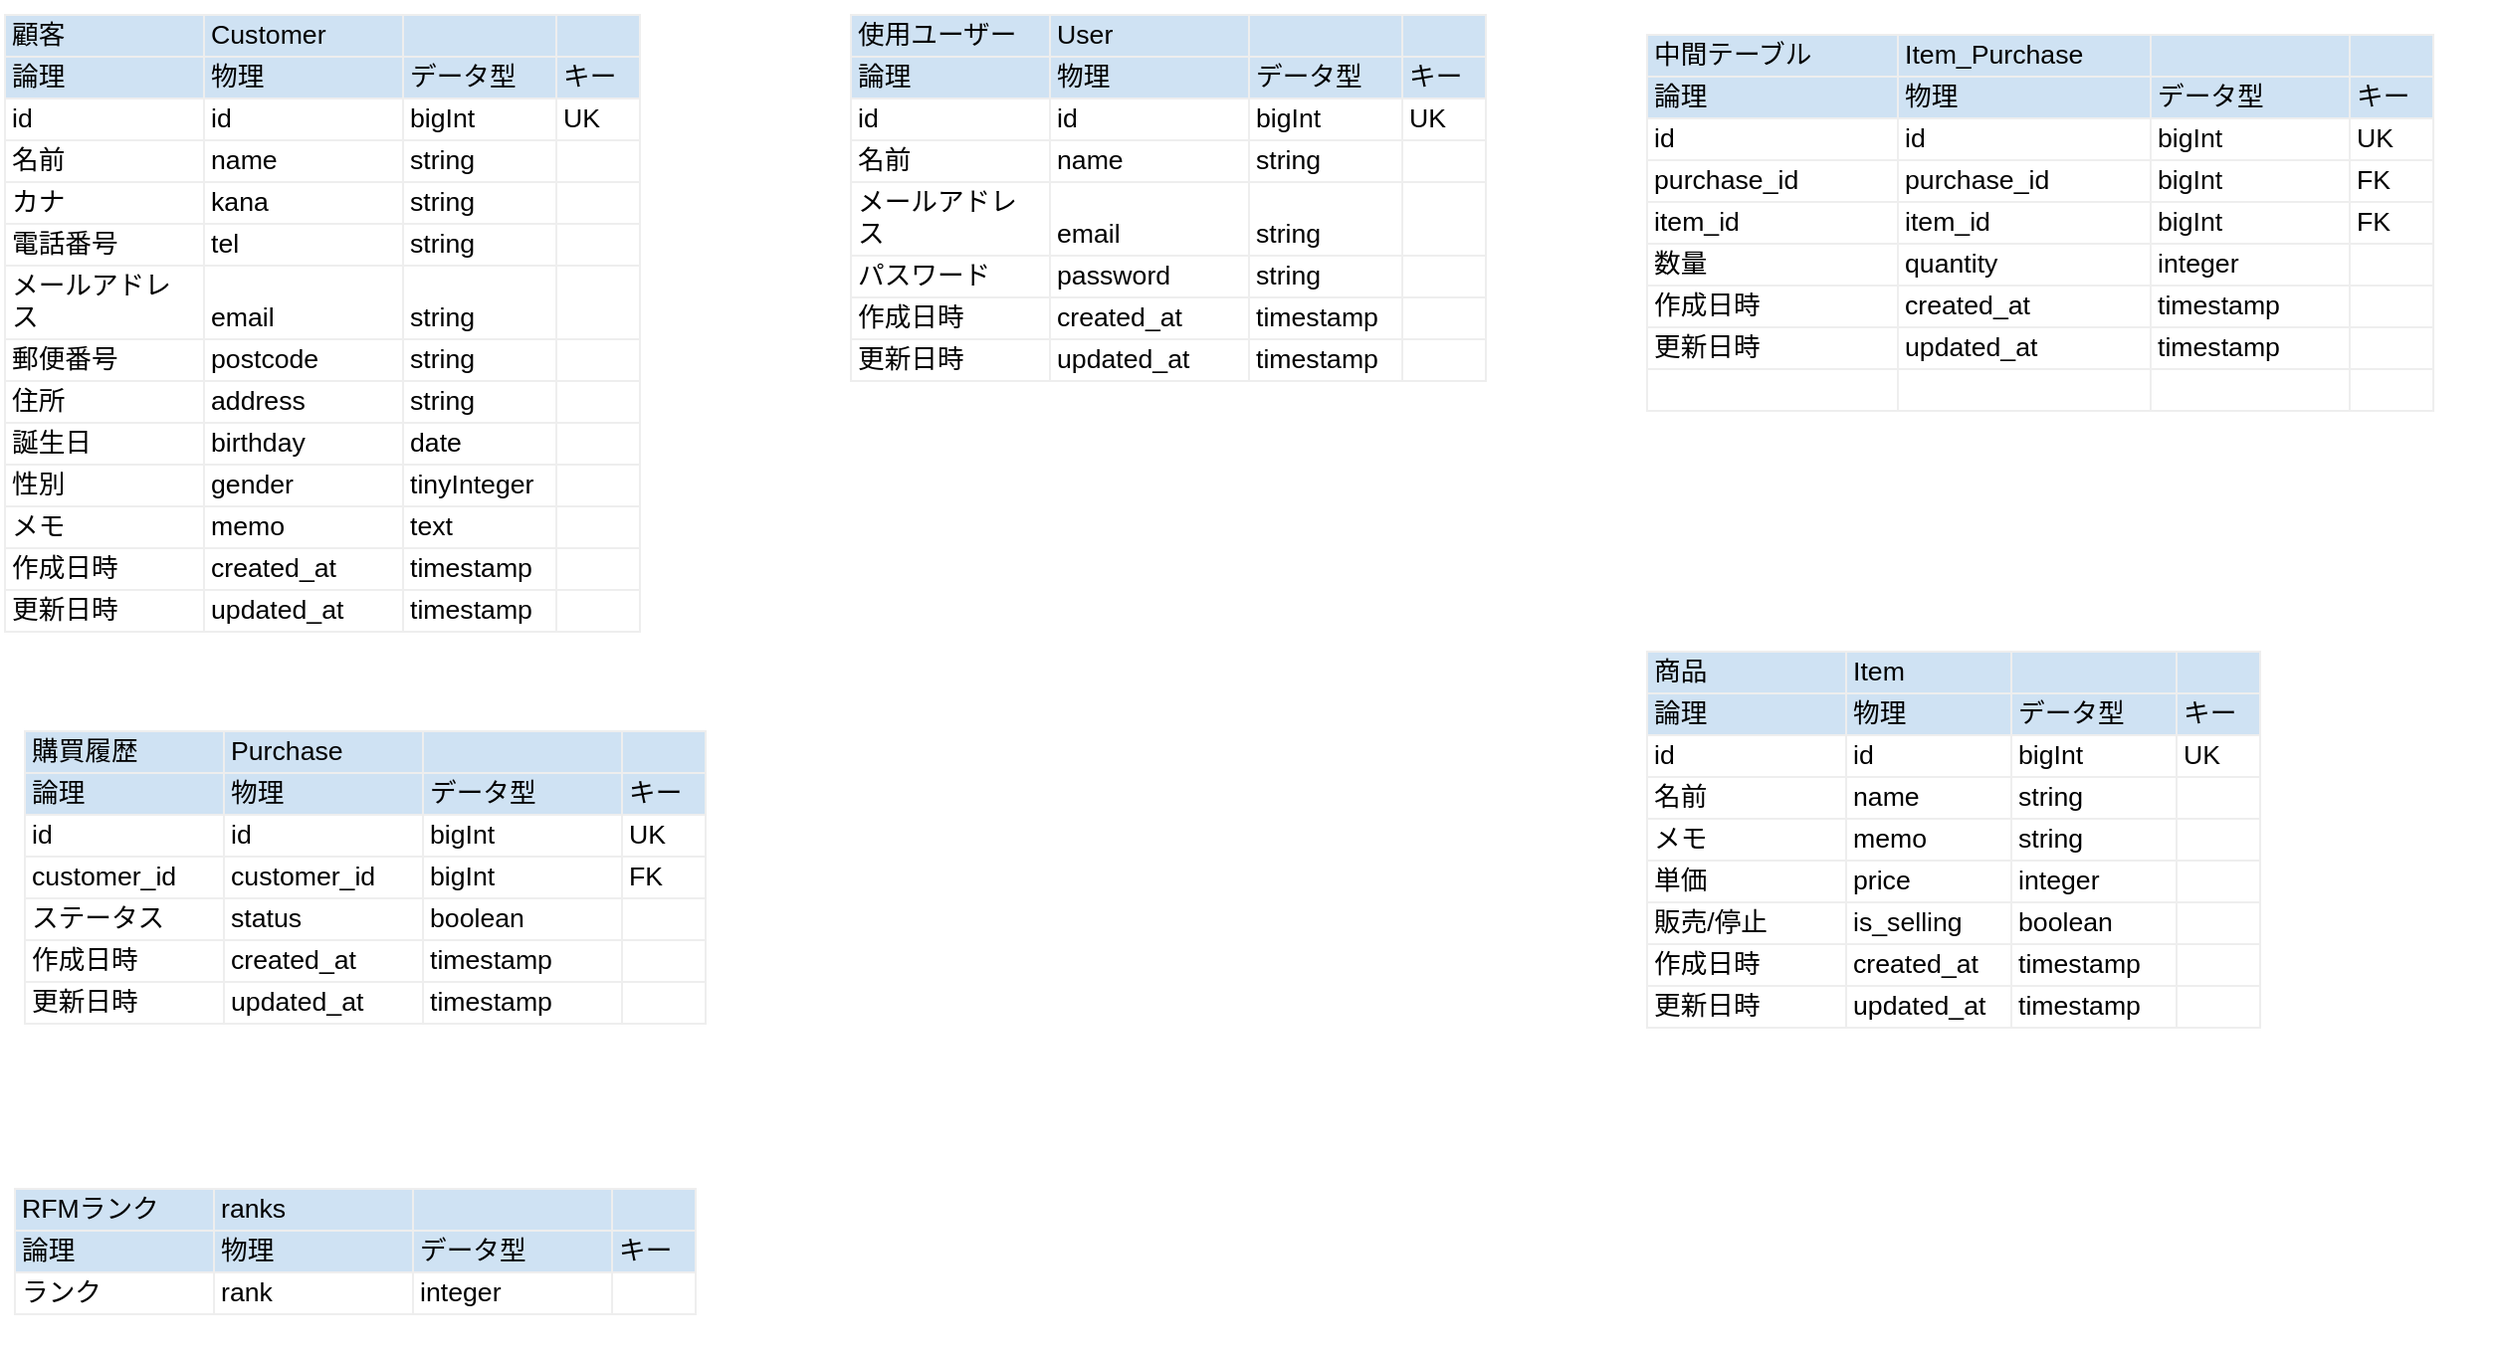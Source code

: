 <mxfile>
    <diagram id="egWYQOJGLtSP5hndYrwH" name="ページ1">
        <mxGraphModel dx="2070" dy="587" grid="1" gridSize="10" guides="1" tooltips="1" connect="1" arrows="1" fold="1" page="1" pageScale="1" pageWidth="827" pageHeight="1169" math="0" shadow="0">
            <root>
                <mxCell id="0"/>
                <mxCell id="1" parent="0"/>
                <mxCell id="2" value="&lt;table style=&quot;table-layout:fixed;font-size:10pt;font-family:Arial;width:0px;border-collapse:collapse;border:none&quot; border=&quot;1&quot; dir=&quot;ltr&quot; cellpadding=&quot;0&quot; cellspacing=&quot;0&quot; xmlns=&quot;http://www.w3.org/1999/xhtml&quot;&gt;&lt;colgroup&gt;&lt;col width=&quot;100&quot;&gt;&lt;col width=&quot;100&quot;&gt;&lt;col width=&quot;77&quot;&gt;&lt;col width=&quot;42&quot;&gt;&lt;/colgroup&gt;&lt;tbody&gt;&lt;tr style=&quot;height:21px;&quot;&gt;&lt;td data-sheets-value=&quot;{&amp;quot;1&amp;quot;:2,&amp;quot;2&amp;quot;:&amp;quot;顧客&amp;quot;}&quot; style=&quot;overflow:hidden;padding:2px 3px 2px 3px;vertical-align:bottom;background-color:#cfe2f3;&quot;&gt;顧客&lt;/td&gt;&lt;td data-sheets-value=&quot;{&amp;quot;1&amp;quot;:2,&amp;quot;2&amp;quot;:&amp;quot;Customer&amp;quot;}&quot; style=&quot;overflow:hidden;padding:2px 3px 2px 3px;vertical-align:bottom;background-color:#cfe2f3;&quot;&gt;Customer&lt;/td&gt;&lt;td style=&quot;overflow:hidden;padding:2px 3px 2px 3px;vertical-align:bottom;background-color:#cfe2f3;&quot;&gt;&lt;/td&gt;&lt;td style=&quot;overflow:hidden;padding:2px 3px 2px 3px;vertical-align:bottom;background-color:#cfe2f3;&quot;&gt;&lt;/td&gt;&lt;/tr&gt;&lt;tr style=&quot;height:21px;&quot;&gt;&lt;td data-sheets-value=&quot;{&amp;quot;1&amp;quot;:2,&amp;quot;2&amp;quot;:&amp;quot;論理&amp;quot;}&quot; style=&quot;overflow:hidden;padding:2px 3px 2px 3px;vertical-align:bottom;background-color:#cfe2f3;&quot;&gt;論理&lt;/td&gt;&lt;td data-sheets-value=&quot;{&amp;quot;1&amp;quot;:2,&amp;quot;2&amp;quot;:&amp;quot;物理&amp;quot;}&quot; style=&quot;overflow:hidden;padding:2px 3px 2px 3px;vertical-align:bottom;background-color:#cfe2f3;&quot;&gt;物理&lt;/td&gt;&lt;td data-sheets-value=&quot;{&amp;quot;1&amp;quot;:2,&amp;quot;2&amp;quot;:&amp;quot;データ型&amp;quot;}&quot; style=&quot;overflow:hidden;padding:2px 3px 2px 3px;vertical-align:bottom;background-color:#cfe2f3;&quot;&gt;データ型&lt;/td&gt;&lt;td data-sheets-value=&quot;{&amp;quot;1&amp;quot;:2,&amp;quot;2&amp;quot;:&amp;quot;キー&amp;quot;}&quot; style=&quot;overflow:hidden;padding:2px 3px 2px 3px;vertical-align:bottom;background-color:#cfe2f3;&quot;&gt;キー&lt;/td&gt;&lt;/tr&gt;&lt;tr style=&quot;height:21px;&quot;&gt;&lt;td data-sheets-value=&quot;{&amp;quot;1&amp;quot;:2,&amp;quot;2&amp;quot;:&amp;quot;id&amp;quot;}&quot; style=&quot;overflow:hidden;padding:2px 3px 2px 3px;vertical-align:bottom;&quot;&gt;id&lt;/td&gt;&lt;td data-sheets-value=&quot;{&amp;quot;1&amp;quot;:2,&amp;quot;2&amp;quot;:&amp;quot;id&amp;quot;}&quot; style=&quot;overflow:hidden;padding:2px 3px 2px 3px;vertical-align:bottom;&quot;&gt;id&lt;/td&gt;&lt;td data-sheets-value=&quot;{&amp;quot;1&amp;quot;:2,&amp;quot;2&amp;quot;:&amp;quot;bigInt&amp;quot;}&quot; style=&quot;overflow:hidden;padding:2px 3px 2px 3px;vertical-align:bottom;&quot;&gt;bigInt&lt;/td&gt;&lt;td data-sheets-value=&quot;{&amp;quot;1&amp;quot;:2,&amp;quot;2&amp;quot;:&amp;quot;UK&amp;quot;}&quot; style=&quot;overflow:hidden;padding:2px 3px 2px 3px;vertical-align:bottom;&quot;&gt;UK&lt;/td&gt;&lt;/tr&gt;&lt;tr style=&quot;height:21px;&quot;&gt;&lt;td data-sheets-value=&quot;{&amp;quot;1&amp;quot;:2,&amp;quot;2&amp;quot;:&amp;quot;名前&amp;quot;}&quot; style=&quot;overflow:hidden;padding:2px 3px 2px 3px;vertical-align:bottom;&quot;&gt;名前&lt;/td&gt;&lt;td data-sheets-value=&quot;{&amp;quot;1&amp;quot;:2,&amp;quot;2&amp;quot;:&amp;quot;name&amp;quot;}&quot; style=&quot;overflow:hidden;padding:2px 3px 2px 3px;vertical-align:bottom;&quot;&gt;name&lt;/td&gt;&lt;td data-sheets-value=&quot;{&amp;quot;1&amp;quot;:2,&amp;quot;2&amp;quot;:&amp;quot;string&amp;quot;}&quot; style=&quot;overflow:hidden;padding:2px 3px 2px 3px;vertical-align:bottom;&quot;&gt;string&lt;/td&gt;&lt;td style=&quot;overflow:hidden;padding:2px 3px 2px 3px;vertical-align:bottom;&quot;&gt;&lt;/td&gt;&lt;/tr&gt;&lt;tr style=&quot;height:21px;&quot;&gt;&lt;td data-sheets-value=&quot;{&amp;quot;1&amp;quot;:2,&amp;quot;2&amp;quot;:&amp;quot;カナ&amp;quot;}&quot; style=&quot;overflow:hidden;padding:2px 3px 2px 3px;vertical-align:bottom;&quot;&gt;カナ&lt;/td&gt;&lt;td data-sheets-value=&quot;{&amp;quot;1&amp;quot;:2,&amp;quot;2&amp;quot;:&amp;quot;kana&amp;quot;}&quot; style=&quot;overflow:hidden;padding:2px 3px 2px 3px;vertical-align:bottom;&quot;&gt;kana&lt;/td&gt;&lt;td data-sheets-value=&quot;{&amp;quot;1&amp;quot;:2,&amp;quot;2&amp;quot;:&amp;quot;string&amp;quot;}&quot; style=&quot;overflow:hidden;padding:2px 3px 2px 3px;vertical-align:bottom;&quot;&gt;string&lt;/td&gt;&lt;td style=&quot;overflow:hidden;padding:2px 3px 2px 3px;vertical-align:bottom;&quot;&gt;&lt;/td&gt;&lt;/tr&gt;&lt;tr style=&quot;height:21px;&quot;&gt;&lt;td data-sheets-value=&quot;{&amp;quot;1&amp;quot;:2,&amp;quot;2&amp;quot;:&amp;quot;電話番号&amp;quot;}&quot; style=&quot;overflow:hidden;padding:2px 3px 2px 3px;vertical-align:bottom;&quot;&gt;電話番号&lt;/td&gt;&lt;td data-sheets-value=&quot;{&amp;quot;1&amp;quot;:2,&amp;quot;2&amp;quot;:&amp;quot;tel&amp;quot;}&quot; style=&quot;overflow:hidden;padding:2px 3px 2px 3px;vertical-align:bottom;&quot;&gt;tel&lt;/td&gt;&lt;td data-sheets-value=&quot;{&amp;quot;1&amp;quot;:2,&amp;quot;2&amp;quot;:&amp;quot;string&amp;quot;}&quot; style=&quot;overflow:hidden;padding:2px 3px 2px 3px;vertical-align:bottom;&quot;&gt;string&lt;/td&gt;&lt;td style=&quot;overflow:hidden;padding:2px 3px 2px 3px;vertical-align:bottom;&quot;&gt;&lt;/td&gt;&lt;/tr&gt;&lt;tr style=&quot;height:21px;&quot;&gt;&lt;td data-sheets-value=&quot;{&amp;quot;1&amp;quot;:2,&amp;quot;2&amp;quot;:&amp;quot;メールアドレス&amp;quot;}&quot; style=&quot;overflow:hidden;padding:2px 3px 2px 3px;vertical-align:bottom;&quot;&gt;メールアドレス&lt;/td&gt;&lt;td data-sheets-value=&quot;{&amp;quot;1&amp;quot;:2,&amp;quot;2&amp;quot;:&amp;quot;email&amp;quot;}&quot; style=&quot;overflow:hidden;padding:2px 3px 2px 3px;vertical-align:bottom;&quot;&gt;email&lt;/td&gt;&lt;td data-sheets-value=&quot;{&amp;quot;1&amp;quot;:2,&amp;quot;2&amp;quot;:&amp;quot;string&amp;quot;}&quot; style=&quot;overflow:hidden;padding:2px 3px 2px 3px;vertical-align:bottom;&quot;&gt;string&lt;/td&gt;&lt;td style=&quot;overflow:hidden;padding:2px 3px 2px 3px;vertical-align:bottom;&quot;&gt;&lt;/td&gt;&lt;/tr&gt;&lt;tr style=&quot;height:21px;&quot;&gt;&lt;td data-sheets-value=&quot;{&amp;quot;1&amp;quot;:2,&amp;quot;2&amp;quot;:&amp;quot;郵便番号&amp;quot;}&quot; style=&quot;overflow:hidden;padding:2px 3px 2px 3px;vertical-align:bottom;&quot;&gt;郵便番号&lt;/td&gt;&lt;td data-sheets-value=&quot;{&amp;quot;1&amp;quot;:2,&amp;quot;2&amp;quot;:&amp;quot;postcode&amp;quot;}&quot; style=&quot;overflow:hidden;padding:2px 3px 2px 3px;vertical-align:bottom;&quot;&gt;postcode&lt;/td&gt;&lt;td data-sheets-value=&quot;{&amp;quot;1&amp;quot;:2,&amp;quot;2&amp;quot;:&amp;quot;string&amp;quot;}&quot; style=&quot;overflow:hidden;padding:2px 3px 2px 3px;vertical-align:bottom;&quot;&gt;string&lt;/td&gt;&lt;td style=&quot;overflow:hidden;padding:2px 3px 2px 3px;vertical-align:bottom;&quot;&gt;&lt;/td&gt;&lt;/tr&gt;&lt;tr style=&quot;height:21px;&quot;&gt;&lt;td data-sheets-value=&quot;{&amp;quot;1&amp;quot;:2,&amp;quot;2&amp;quot;:&amp;quot;住所&amp;quot;}&quot; style=&quot;overflow:hidden;padding:2px 3px 2px 3px;vertical-align:bottom;&quot;&gt;住所&lt;/td&gt;&lt;td data-sheets-value=&quot;{&amp;quot;1&amp;quot;:2,&amp;quot;2&amp;quot;:&amp;quot;address&amp;quot;}&quot; style=&quot;overflow:hidden;padding:2px 3px 2px 3px;vertical-align:bottom;&quot;&gt;address&lt;/td&gt;&lt;td data-sheets-value=&quot;{&amp;quot;1&amp;quot;:2,&amp;quot;2&amp;quot;:&amp;quot;string&amp;quot;}&quot; style=&quot;overflow:hidden;padding:2px 3px 2px 3px;vertical-align:bottom;&quot;&gt;string&lt;/td&gt;&lt;td style=&quot;overflow:hidden;padding:2px 3px 2px 3px;vertical-align:bottom;&quot;&gt;&lt;/td&gt;&lt;/tr&gt;&lt;tr style=&quot;height:21px;&quot;&gt;&lt;td data-sheets-value=&quot;{&amp;quot;1&amp;quot;:2,&amp;quot;2&amp;quot;:&amp;quot;誕生日&amp;quot;}&quot; style=&quot;overflow:hidden;padding:2px 3px 2px 3px;vertical-align:bottom;&quot;&gt;誕生日&lt;/td&gt;&lt;td data-sheets-value=&quot;{&amp;quot;1&amp;quot;:2,&amp;quot;2&amp;quot;:&amp;quot;birthday&amp;quot;}&quot; style=&quot;overflow:hidden;padding:2px 3px 2px 3px;vertical-align:bottom;&quot;&gt;birthday&lt;/td&gt;&lt;td data-sheets-value=&quot;{&amp;quot;1&amp;quot;:2,&amp;quot;2&amp;quot;:&amp;quot;date&amp;quot;}&quot; style=&quot;overflow:hidden;padding:2px 3px 2px 3px;vertical-align:bottom;&quot;&gt;date&lt;/td&gt;&lt;td style=&quot;overflow:hidden;padding:2px 3px 2px 3px;vertical-align:bottom;&quot;&gt;&lt;/td&gt;&lt;/tr&gt;&lt;tr style=&quot;height:21px;&quot;&gt;&lt;td data-sheets-value=&quot;{&amp;quot;1&amp;quot;:2,&amp;quot;2&amp;quot;:&amp;quot;性別&amp;quot;}&quot; style=&quot;overflow:hidden;padding:2px 3px 2px 3px;vertical-align:bottom;&quot;&gt;性別&lt;/td&gt;&lt;td data-sheets-value=&quot;{&amp;quot;1&amp;quot;:2,&amp;quot;2&amp;quot;:&amp;quot;gender&amp;quot;}&quot; style=&quot;overflow:hidden;padding:2px 3px 2px 3px;vertical-align:bottom;&quot;&gt;gender&lt;/td&gt;&lt;td data-sheets-value=&quot;{&amp;quot;1&amp;quot;:2,&amp;quot;2&amp;quot;:&amp;quot;tinyInteger&amp;quot;}&quot; style=&quot;overflow:hidden;padding:2px 3px 2px 3px;vertical-align:bottom;&quot;&gt;tinyInteger&lt;/td&gt;&lt;td style=&quot;overflow:hidden;padding:2px 3px 2px 3px;vertical-align:bottom;&quot;&gt;&lt;/td&gt;&lt;/tr&gt;&lt;tr style=&quot;height:21px;&quot;&gt;&lt;td data-sheets-value=&quot;{&amp;quot;1&amp;quot;:2,&amp;quot;2&amp;quot;:&amp;quot;メモ&amp;quot;}&quot; style=&quot;overflow:hidden;padding:2px 3px 2px 3px;vertical-align:bottom;&quot;&gt;メモ&lt;/td&gt;&lt;td data-sheets-value=&quot;{&amp;quot;1&amp;quot;:2,&amp;quot;2&amp;quot;:&amp;quot;memo&amp;quot;}&quot; style=&quot;overflow:hidden;padding:2px 3px 2px 3px;vertical-align:bottom;&quot;&gt;memo&lt;/td&gt;&lt;td data-sheets-value=&quot;{&amp;quot;1&amp;quot;:2,&amp;quot;2&amp;quot;:&amp;quot;text&amp;quot;}&quot; style=&quot;overflow:hidden;padding:2px 3px 2px 3px;vertical-align:bottom;&quot;&gt;text&lt;/td&gt;&lt;td style=&quot;overflow:hidden;padding:2px 3px 2px 3px;vertical-align:bottom;&quot;&gt;&lt;/td&gt;&lt;/tr&gt;&lt;tr style=&quot;height:21px;&quot;&gt;&lt;td data-sheets-value=&quot;{&amp;quot;1&amp;quot;:2,&amp;quot;2&amp;quot;:&amp;quot;作成日時&amp;quot;}&quot; style=&quot;overflow:hidden;padding:2px 3px 2px 3px;vertical-align:bottom;&quot;&gt;作成日時&lt;/td&gt;&lt;td data-sheets-value=&quot;{&amp;quot;1&amp;quot;:2,&amp;quot;2&amp;quot;:&amp;quot;created_at&amp;quot;}&quot; style=&quot;overflow:hidden;padding:2px 3px 2px 3px;vertical-align:bottom;&quot;&gt;created_at&lt;/td&gt;&lt;td data-sheets-value=&quot;{&amp;quot;1&amp;quot;:2,&amp;quot;2&amp;quot;:&amp;quot;timestamp&amp;quot;}&quot; style=&quot;overflow:hidden;padding:2px 3px 2px 3px;vertical-align:bottom;&quot;&gt;timestamp&lt;/td&gt;&lt;td style=&quot;overflow:hidden;padding:2px 3px 2px 3px;vertical-align:bottom;&quot;&gt;&lt;/td&gt;&lt;/tr&gt;&lt;tr style=&quot;height:21px;&quot;&gt;&lt;td data-sheets-value=&quot;{&amp;quot;1&amp;quot;:2,&amp;quot;2&amp;quot;:&amp;quot;更新日時&amp;quot;}&quot; style=&quot;overflow:hidden;padding:2px 3px 2px 3px;vertical-align:bottom;&quot;&gt;更新日時&lt;/td&gt;&lt;td data-sheets-value=&quot;{&amp;quot;1&amp;quot;:2,&amp;quot;2&amp;quot;:&amp;quot;updated_at&amp;quot;}&quot; style=&quot;overflow:hidden;padding:2px 3px 2px 3px;vertical-align:bottom;&quot;&gt;updated_at&lt;/td&gt;&lt;td data-sheets-value=&quot;{&amp;quot;1&amp;quot;:2,&amp;quot;2&amp;quot;:&amp;quot;timestamp&amp;quot;}&quot; style=&quot;overflow:hidden;padding:2px 3px 2px 3px;vertical-align:bottom;&quot;&gt;timestamp&lt;/td&gt;&lt;td style=&quot;overflow:hidden;padding:2px 3px 2px 3px;vertical-align:bottom;&quot;&gt;&lt;/td&gt;&lt;/tr&gt;&lt;/tbody&gt;&lt;/table&gt;" style="text;whiteSpace=wrap;html=1;" vertex="1" parent="1">
                    <mxGeometry x="75" y="30" width="390" height="320" as="geometry"/>
                </mxCell>
                <mxCell id="3" value="&lt;table style=&quot;table-layout:fixed;font-size:10pt;font-family:Arial;width:0px;border-collapse:collapse;border:none&quot; border=&quot;1&quot; dir=&quot;ltr&quot; cellpadding=&quot;0&quot; cellspacing=&quot;0&quot; xmlns=&quot;http://www.w3.org/1999/xhtml&quot;&gt;&lt;colgroup&gt;&lt;col width=&quot;100&quot;&gt;&lt;col width=&quot;100&quot;&gt;&lt;col width=&quot;77&quot;&gt;&lt;col width=&quot;42&quot;&gt;&lt;/colgroup&gt;&lt;tbody&gt;&lt;tr style=&quot;height:21px;&quot;&gt;&lt;td data-sheets-value=&quot;{&amp;quot;1&amp;quot;:2,&amp;quot;2&amp;quot;:&amp;quot;使用ユーザー&amp;quot;}&quot; style=&quot;overflow:hidden;padding:2px 3px 2px 3px;vertical-align:bottom;background-color:#cfe2f3;&quot;&gt;使用ユーザー&lt;/td&gt;&lt;td data-sheets-value=&quot;{&amp;quot;1&amp;quot;:2,&amp;quot;2&amp;quot;:&amp;quot;User&amp;quot;}&quot; style=&quot;overflow:hidden;padding:2px 3px 2px 3px;vertical-align:bottom;background-color:#cfe2f3;&quot;&gt;User&lt;/td&gt;&lt;td style=&quot;overflow:hidden;padding:2px 3px 2px 3px;vertical-align:bottom;background-color:#cfe2f3;&quot;&gt;&lt;/td&gt;&lt;td style=&quot;overflow:hidden;padding:2px 3px 2px 3px;vertical-align:bottom;background-color:#cfe2f3;&quot;&gt;&lt;/td&gt;&lt;/tr&gt;&lt;tr style=&quot;height:21px;&quot;&gt;&lt;td data-sheets-value=&quot;{&amp;quot;1&amp;quot;:2,&amp;quot;2&amp;quot;:&amp;quot;論理&amp;quot;}&quot; style=&quot;overflow:hidden;padding:2px 3px 2px 3px;vertical-align:bottom;background-color:#cfe2f3;&quot;&gt;論理&lt;/td&gt;&lt;td data-sheets-value=&quot;{&amp;quot;1&amp;quot;:2,&amp;quot;2&amp;quot;:&amp;quot;物理&amp;quot;}&quot; style=&quot;overflow:hidden;padding:2px 3px 2px 3px;vertical-align:bottom;background-color:#cfe2f3;&quot;&gt;物理&lt;/td&gt;&lt;td data-sheets-value=&quot;{&amp;quot;1&amp;quot;:2,&amp;quot;2&amp;quot;:&amp;quot;データ型&amp;quot;}&quot; style=&quot;overflow:hidden;padding:2px 3px 2px 3px;vertical-align:bottom;background-color:#cfe2f3;&quot;&gt;データ型&lt;/td&gt;&lt;td data-sheets-value=&quot;{&amp;quot;1&amp;quot;:2,&amp;quot;2&amp;quot;:&amp;quot;キー&amp;quot;}&quot; style=&quot;overflow:hidden;padding:2px 3px 2px 3px;vertical-align:bottom;background-color:#cfe2f3;&quot;&gt;キー&lt;/td&gt;&lt;/tr&gt;&lt;tr style=&quot;height:21px;&quot;&gt;&lt;td data-sheets-value=&quot;{&amp;quot;1&amp;quot;:2,&amp;quot;2&amp;quot;:&amp;quot;id&amp;quot;}&quot; style=&quot;overflow:hidden;padding:2px 3px 2px 3px;vertical-align:bottom;&quot;&gt;id&lt;/td&gt;&lt;td data-sheets-value=&quot;{&amp;quot;1&amp;quot;:2,&amp;quot;2&amp;quot;:&amp;quot;id&amp;quot;}&quot; style=&quot;overflow:hidden;padding:2px 3px 2px 3px;vertical-align:bottom;&quot;&gt;id&lt;/td&gt;&lt;td data-sheets-value=&quot;{&amp;quot;1&amp;quot;:2,&amp;quot;2&amp;quot;:&amp;quot;bigInt&amp;quot;}&quot; style=&quot;overflow:hidden;padding:2px 3px 2px 3px;vertical-align:bottom;&quot;&gt;bigInt&lt;/td&gt;&lt;td data-sheets-value=&quot;{&amp;quot;1&amp;quot;:2,&amp;quot;2&amp;quot;:&amp;quot;UK&amp;quot;}&quot; style=&quot;overflow:hidden;padding:2px 3px 2px 3px;vertical-align:bottom;&quot;&gt;UK&lt;/td&gt;&lt;/tr&gt;&lt;tr style=&quot;height:21px;&quot;&gt;&lt;td data-sheets-value=&quot;{&amp;quot;1&amp;quot;:2,&amp;quot;2&amp;quot;:&amp;quot;名前&amp;quot;}&quot; style=&quot;overflow:hidden;padding:2px 3px 2px 3px;vertical-align:bottom;&quot;&gt;名前&lt;/td&gt;&lt;td data-sheets-value=&quot;{&amp;quot;1&amp;quot;:2,&amp;quot;2&amp;quot;:&amp;quot;name&amp;quot;}&quot; style=&quot;overflow:hidden;padding:2px 3px 2px 3px;vertical-align:bottom;&quot;&gt;name&lt;/td&gt;&lt;td data-sheets-value=&quot;{&amp;quot;1&amp;quot;:2,&amp;quot;2&amp;quot;:&amp;quot;string&amp;quot;}&quot; style=&quot;overflow:hidden;padding:2px 3px 2px 3px;vertical-align:bottom;&quot;&gt;string&lt;/td&gt;&lt;td style=&quot;overflow:hidden;padding:2px 3px 2px 3px;vertical-align:bottom;&quot;&gt;&lt;/td&gt;&lt;/tr&gt;&lt;tr style=&quot;height:21px;&quot;&gt;&lt;td data-sheets-value=&quot;{&amp;quot;1&amp;quot;:2,&amp;quot;2&amp;quot;:&amp;quot;メールアドレス&amp;quot;}&quot; style=&quot;overflow:hidden;padding:2px 3px 2px 3px;vertical-align:bottom;&quot;&gt;メールアドレス&lt;/td&gt;&lt;td data-sheets-value=&quot;{&amp;quot;1&amp;quot;:2,&amp;quot;2&amp;quot;:&amp;quot;email&amp;quot;}&quot; style=&quot;overflow:hidden;padding:2px 3px 2px 3px;vertical-align:bottom;&quot;&gt;email&lt;/td&gt;&lt;td data-sheets-value=&quot;{&amp;quot;1&amp;quot;:2,&amp;quot;2&amp;quot;:&amp;quot;string&amp;quot;}&quot; style=&quot;overflow:hidden;padding:2px 3px 2px 3px;vertical-align:bottom;&quot;&gt;string&lt;/td&gt;&lt;td style=&quot;overflow:hidden;padding:2px 3px 2px 3px;vertical-align:bottom;&quot;&gt;&lt;/td&gt;&lt;/tr&gt;&lt;tr style=&quot;height:21px;&quot;&gt;&lt;td data-sheets-value=&quot;{&amp;quot;1&amp;quot;:2,&amp;quot;2&amp;quot;:&amp;quot;パスワード&amp;quot;}&quot; style=&quot;overflow:hidden;padding:2px 3px 2px 3px;vertical-align:bottom;&quot;&gt;パスワード&lt;/td&gt;&lt;td data-sheets-value=&quot;{&amp;quot;1&amp;quot;:2,&amp;quot;2&amp;quot;:&amp;quot;password&amp;quot;}&quot; style=&quot;overflow:hidden;padding:2px 3px 2px 3px;vertical-align:bottom;&quot;&gt;password&lt;/td&gt;&lt;td data-sheets-value=&quot;{&amp;quot;1&amp;quot;:2,&amp;quot;2&amp;quot;:&amp;quot;string&amp;quot;}&quot; style=&quot;overflow:hidden;padding:2px 3px 2px 3px;vertical-align:bottom;&quot;&gt;string&lt;/td&gt;&lt;td style=&quot;overflow:hidden;padding:2px 3px 2px 3px;vertical-align:bottom;&quot;&gt;&lt;/td&gt;&lt;/tr&gt;&lt;tr style=&quot;height:21px;&quot;&gt;&lt;td data-sheets-value=&quot;{&amp;quot;1&amp;quot;:2,&amp;quot;2&amp;quot;:&amp;quot;作成日時&amp;quot;}&quot; style=&quot;overflow:hidden;padding:2px 3px 2px 3px;vertical-align:bottom;&quot;&gt;作成日時&lt;/td&gt;&lt;td data-sheets-value=&quot;{&amp;quot;1&amp;quot;:2,&amp;quot;2&amp;quot;:&amp;quot;created_at&amp;quot;}&quot; style=&quot;overflow:hidden;padding:2px 3px 2px 3px;vertical-align:bottom;&quot;&gt;created_at&lt;/td&gt;&lt;td data-sheets-value=&quot;{&amp;quot;1&amp;quot;:2,&amp;quot;2&amp;quot;:&amp;quot;timestamp&amp;quot;}&quot; style=&quot;overflow:hidden;padding:2px 3px 2px 3px;vertical-align:bottom;&quot;&gt;timestamp&lt;/td&gt;&lt;td style=&quot;overflow:hidden;padding:2px 3px 2px 3px;vertical-align:bottom;&quot;&gt;&lt;/td&gt;&lt;/tr&gt;&lt;tr style=&quot;height:21px;&quot;&gt;&lt;td data-sheets-value=&quot;{&amp;quot;1&amp;quot;:2,&amp;quot;2&amp;quot;:&amp;quot;更新日時&amp;quot;}&quot; style=&quot;overflow:hidden;padding:2px 3px 2px 3px;vertical-align:bottom;&quot;&gt;更新日時&lt;/td&gt;&lt;td data-sheets-value=&quot;{&amp;quot;1&amp;quot;:2,&amp;quot;2&amp;quot;:&amp;quot;updated_at&amp;quot;}&quot; style=&quot;overflow:hidden;padding:2px 3px 2px 3px;vertical-align:bottom;&quot;&gt;updated_at&lt;/td&gt;&lt;td data-sheets-value=&quot;{&amp;quot;1&amp;quot;:2,&amp;quot;2&amp;quot;:&amp;quot;timestamp&amp;quot;}&quot; style=&quot;overflow:hidden;padding:2px 3px 2px 3px;vertical-align:bottom;&quot;&gt;timestamp&lt;/td&gt;&lt;td style=&quot;overflow:hidden;padding:2px 3px 2px 3px;vertical-align:bottom;&quot;&gt;&lt;/td&gt;&lt;/tr&gt;&lt;/tbody&gt;&lt;/table&gt;" style="text;whiteSpace=wrap;html=1;" vertex="1" parent="1">
                    <mxGeometry x="500" y="30" width="350" height="190" as="geometry"/>
                </mxCell>
                <mxCell id="4" value="&lt;table style=&quot;table-layout:fixed;font-size:10pt;font-family:Arial;width:0px;border-collapse:collapse;border:none&quot; border=&quot;1&quot; dir=&quot;ltr&quot; cellpadding=&quot;0&quot; cellspacing=&quot;0&quot; xmlns=&quot;http://www.w3.org/1999/xhtml&quot;&gt;&lt;colgroup&gt;&lt;col width=&quot;100&quot;&gt;&lt;col width=&quot;100&quot;&gt;&lt;col width=&quot;100&quot;&gt;&lt;col width=&quot;42&quot;&gt;&lt;/colgroup&gt;&lt;tbody&gt;&lt;tr style=&quot;height:21px;&quot;&gt;&lt;td data-sheets-value=&quot;{&amp;quot;1&amp;quot;:2,&amp;quot;2&amp;quot;:&amp;quot;購買履歴&amp;quot;}&quot; style=&quot;overflow:hidden;padding:2px 3px 2px 3px;vertical-align:bottom;background-color:#cfe2f3;&quot;&gt;購買履歴&lt;/td&gt;&lt;td data-sheets-value=&quot;{&amp;quot;1&amp;quot;:2,&amp;quot;2&amp;quot;:&amp;quot;Purchase&amp;quot;}&quot; style=&quot;overflow:hidden;padding:2px 3px 2px 3px;vertical-align:bottom;background-color:#cfe2f3;&quot;&gt;Purchase&lt;/td&gt;&lt;td style=&quot;overflow:hidden;padding:2px 3px 2px 3px;vertical-align:bottom;background-color:#cfe2f3;&quot;&gt;&lt;/td&gt;&lt;td style=&quot;overflow:hidden;padding:2px 3px 2px 3px;vertical-align:bottom;background-color:#cfe2f3;&quot;&gt;&lt;/td&gt;&lt;/tr&gt;&lt;tr style=&quot;height:21px;&quot;&gt;&lt;td data-sheets-value=&quot;{&amp;quot;1&amp;quot;:2,&amp;quot;2&amp;quot;:&amp;quot;論理&amp;quot;}&quot; style=&quot;overflow:hidden;padding:2px 3px 2px 3px;vertical-align:bottom;background-color:#cfe2f3;&quot;&gt;論理&lt;/td&gt;&lt;td data-sheets-value=&quot;{&amp;quot;1&amp;quot;:2,&amp;quot;2&amp;quot;:&amp;quot;物理&amp;quot;}&quot; style=&quot;overflow:hidden;padding:2px 3px 2px 3px;vertical-align:bottom;background-color:#cfe2f3;&quot;&gt;物理&lt;/td&gt;&lt;td data-sheets-value=&quot;{&amp;quot;1&amp;quot;:2,&amp;quot;2&amp;quot;:&amp;quot;データ型&amp;quot;}&quot; style=&quot;overflow:hidden;padding:2px 3px 2px 3px;vertical-align:bottom;background-color:#cfe2f3;&quot;&gt;データ型&lt;/td&gt;&lt;td data-sheets-value=&quot;{&amp;quot;1&amp;quot;:2,&amp;quot;2&amp;quot;:&amp;quot;キー&amp;quot;}&quot; style=&quot;overflow:hidden;padding:2px 3px 2px 3px;vertical-align:bottom;background-color:#cfe2f3;&quot;&gt;キー&lt;/td&gt;&lt;/tr&gt;&lt;tr style=&quot;height:21px;&quot;&gt;&lt;td data-sheets-value=&quot;{&amp;quot;1&amp;quot;:2,&amp;quot;2&amp;quot;:&amp;quot;id&amp;quot;}&quot; style=&quot;overflow:hidden;padding:2px 3px 2px 3px;vertical-align:bottom;&quot;&gt;id&lt;/td&gt;&lt;td data-sheets-value=&quot;{&amp;quot;1&amp;quot;:2,&amp;quot;2&amp;quot;:&amp;quot;id&amp;quot;}&quot; style=&quot;overflow:hidden;padding:2px 3px 2px 3px;vertical-align:bottom;&quot;&gt;id&lt;/td&gt;&lt;td data-sheets-value=&quot;{&amp;quot;1&amp;quot;:2,&amp;quot;2&amp;quot;:&amp;quot;bigInt&amp;quot;}&quot; style=&quot;overflow:hidden;padding:2px 3px 2px 3px;vertical-align:bottom;&quot;&gt;bigInt&lt;/td&gt;&lt;td data-sheets-value=&quot;{&amp;quot;1&amp;quot;:2,&amp;quot;2&amp;quot;:&amp;quot;UK&amp;quot;}&quot; style=&quot;overflow:hidden;padding:2px 3px 2px 3px;vertical-align:bottom;&quot;&gt;UK&lt;/td&gt;&lt;/tr&gt;&lt;tr style=&quot;height:21px;&quot;&gt;&lt;td data-sheets-value=&quot;{&amp;quot;1&amp;quot;:2,&amp;quot;2&amp;quot;:&amp;quot;customer_id&amp;quot;}&quot; style=&quot;overflow:hidden;padding:2px 3px 2px 3px;vertical-align:bottom;&quot;&gt;customer_id&lt;/td&gt;&lt;td data-sheets-value=&quot;{&amp;quot;1&amp;quot;:2,&amp;quot;2&amp;quot;:&amp;quot;customer_id&amp;quot;}&quot; style=&quot;overflow:hidden;padding:2px 3px 2px 3px;vertical-align:bottom;&quot;&gt;customer_id&lt;/td&gt;&lt;td data-sheets-value=&quot;{&amp;quot;1&amp;quot;:2,&amp;quot;2&amp;quot;:&amp;quot;bigInt&amp;quot;}&quot; style=&quot;overflow:hidden;padding:2px 3px 2px 3px;vertical-align:bottom;&quot;&gt;bigInt&lt;/td&gt;&lt;td data-sheets-value=&quot;{&amp;quot;1&amp;quot;:2,&amp;quot;2&amp;quot;:&amp;quot;FK&amp;quot;}&quot; style=&quot;overflow:hidden;padding:2px 3px 2px 3px;vertical-align:bottom;&quot;&gt;FK&lt;/td&gt;&lt;/tr&gt;&lt;tr style=&quot;height:21px;&quot;&gt;&lt;td data-sheets-value=&quot;{&amp;quot;1&amp;quot;:2,&amp;quot;2&amp;quot;:&amp;quot;ステータス&amp;quot;}&quot; style=&quot;overflow:hidden;padding:2px 3px 2px 3px;vertical-align:bottom;&quot;&gt;ステータス&lt;/td&gt;&lt;td data-sheets-value=&quot;{&amp;quot;1&amp;quot;:2,&amp;quot;2&amp;quot;:&amp;quot;status&amp;quot;}&quot; style=&quot;overflow:hidden;padding:2px 3px 2px 3px;vertical-align:bottom;&quot;&gt;status&lt;/td&gt;&lt;td data-sheets-value=&quot;{&amp;quot;1&amp;quot;:2,&amp;quot;2&amp;quot;:&amp;quot;boolean&amp;quot;}&quot; style=&quot;overflow:hidden;padding:2px 3px 2px 3px;vertical-align:bottom;&quot;&gt;boolean&lt;/td&gt;&lt;td style=&quot;overflow:hidden;padding:2px 3px 2px 3px;vertical-align:bottom;&quot;&gt;&lt;/td&gt;&lt;/tr&gt;&lt;tr style=&quot;height:21px;&quot;&gt;&lt;td data-sheets-value=&quot;{&amp;quot;1&amp;quot;:2,&amp;quot;2&amp;quot;:&amp;quot;作成日時&amp;quot;}&quot; style=&quot;overflow:hidden;padding:2px 3px 2px 3px;vertical-align:bottom;&quot;&gt;作成日時&lt;/td&gt;&lt;td data-sheets-value=&quot;{&amp;quot;1&amp;quot;:2,&amp;quot;2&amp;quot;:&amp;quot;created_at&amp;quot;}&quot; style=&quot;overflow:hidden;padding:2px 3px 2px 3px;vertical-align:bottom;&quot;&gt;created_at&lt;/td&gt;&lt;td data-sheets-value=&quot;{&amp;quot;1&amp;quot;:2,&amp;quot;2&amp;quot;:&amp;quot;timestamp&amp;quot;}&quot; style=&quot;overflow:hidden;padding:2px 3px 2px 3px;vertical-align:bottom;&quot;&gt;timestamp&lt;/td&gt;&lt;td style=&quot;overflow:hidden;padding:2px 3px 2px 3px;vertical-align:bottom;&quot;&gt;&lt;/td&gt;&lt;/tr&gt;&lt;tr style=&quot;height:21px;&quot;&gt;&lt;td data-sheets-value=&quot;{&amp;quot;1&amp;quot;:2,&amp;quot;2&amp;quot;:&amp;quot;更新日時&amp;quot;}&quot; style=&quot;overflow:hidden;padding:2px 3px 2px 3px;vertical-align:bottom;&quot;&gt;更新日時&lt;/td&gt;&lt;td data-sheets-value=&quot;{&amp;quot;1&amp;quot;:2,&amp;quot;2&amp;quot;:&amp;quot;updated_at&amp;quot;}&quot; style=&quot;overflow:hidden;padding:2px 3px 2px 3px;vertical-align:bottom;&quot;&gt;updated_at&lt;/td&gt;&lt;td data-sheets-value=&quot;{&amp;quot;1&amp;quot;:2,&amp;quot;2&amp;quot;:&amp;quot;timestamp&amp;quot;}&quot; style=&quot;overflow:hidden;padding:2px 3px 2px 3px;vertical-align:bottom;&quot;&gt;timestamp&lt;/td&gt;&lt;td style=&quot;overflow:hidden;padding:2px 3px 2px 3px;vertical-align:bottom;&quot;&gt;&lt;/td&gt;&lt;/tr&gt;&lt;/tbody&gt;&lt;/table&gt;" style="text;whiteSpace=wrap;html=1;" vertex="1" parent="1">
                    <mxGeometry x="85" y="390" width="380" height="170" as="geometry"/>
                </mxCell>
                <mxCell id="5" value="&lt;table style=&quot;table-layout:fixed;font-size:10pt;font-family:Arial;width:0px;border-collapse:collapse;border:none&quot; border=&quot;1&quot; dir=&quot;ltr&quot; cellpadding=&quot;0&quot; cellspacing=&quot;0&quot; xmlns=&quot;http://www.w3.org/1999/xhtml&quot;&gt;&lt;colgroup&gt;&lt;col width=&quot;100&quot;&gt;&lt;col width=&quot;100&quot;&gt;&lt;col width=&quot;100&quot;&gt;&lt;col width=&quot;42&quot;&gt;&lt;/colgroup&gt;&lt;tbody&gt;&lt;tr style=&quot;height:21px;&quot;&gt;&lt;td data-sheets-value=&quot;{&amp;quot;1&amp;quot;:2,&amp;quot;2&amp;quot;:&amp;quot;RFMランク&amp;quot;}&quot; style=&quot;overflow:hidden;padding:2px 3px 2px 3px;vertical-align:bottom;background-color:#cfe2f3;&quot;&gt;RFMランク&lt;/td&gt;&lt;td data-sheets-value=&quot;{&amp;quot;1&amp;quot;:2,&amp;quot;2&amp;quot;:&amp;quot;ranks&amp;quot;}&quot; style=&quot;overflow:hidden;padding:2px 3px 2px 3px;vertical-align:bottom;background-color:#cfe2f3;&quot;&gt;ranks&lt;/td&gt;&lt;td style=&quot;overflow:hidden;padding:2px 3px 2px 3px;vertical-align:bottom;background-color:#cfe2f3;&quot;&gt;&lt;/td&gt;&lt;td style=&quot;overflow:hidden;padding:2px 3px 2px 3px;vertical-align:bottom;background-color:#cfe2f3;&quot;&gt;&lt;/td&gt;&lt;/tr&gt;&lt;tr style=&quot;height:21px;&quot;&gt;&lt;td data-sheets-value=&quot;{&amp;quot;1&amp;quot;:2,&amp;quot;2&amp;quot;:&amp;quot;論理&amp;quot;}&quot; style=&quot;overflow:hidden;padding:2px 3px 2px 3px;vertical-align:bottom;background-color:#cfe2f3;&quot;&gt;論理&lt;/td&gt;&lt;td data-sheets-value=&quot;{&amp;quot;1&amp;quot;:2,&amp;quot;2&amp;quot;:&amp;quot;物理&amp;quot;}&quot; style=&quot;overflow:hidden;padding:2px 3px 2px 3px;vertical-align:bottom;background-color:#cfe2f3;&quot;&gt;物理&lt;/td&gt;&lt;td data-sheets-value=&quot;{&amp;quot;1&amp;quot;:2,&amp;quot;2&amp;quot;:&amp;quot;データ型&amp;quot;}&quot; style=&quot;overflow:hidden;padding:2px 3px 2px 3px;vertical-align:bottom;background-color:#cfe2f3;&quot;&gt;データ型&lt;/td&gt;&lt;td data-sheets-value=&quot;{&amp;quot;1&amp;quot;:2,&amp;quot;2&amp;quot;:&amp;quot;キー&amp;quot;}&quot; style=&quot;overflow:hidden;padding:2px 3px 2px 3px;vertical-align:bottom;background-color:#cfe2f3;&quot;&gt;キー&lt;/td&gt;&lt;/tr&gt;&lt;tr style=&quot;height:21px;&quot;&gt;&lt;td data-sheets-value=&quot;{&amp;quot;1&amp;quot;:2,&amp;quot;2&amp;quot;:&amp;quot;ランク&amp;quot;}&quot; style=&quot;overflow:hidden;padding:2px 3px 2px 3px;vertical-align:bottom;&quot;&gt;ランク&lt;/td&gt;&lt;td data-sheets-value=&quot;{&amp;quot;1&amp;quot;:2,&amp;quot;2&amp;quot;:&amp;quot;rank&amp;quot;}&quot; style=&quot;overflow:hidden;padding:2px 3px 2px 3px;vertical-align:bottom;&quot;&gt;rank&lt;/td&gt;&lt;td data-sheets-value=&quot;{&amp;quot;1&amp;quot;:2,&amp;quot;2&amp;quot;:&amp;quot;integer&amp;quot;}&quot; style=&quot;overflow:hidden;padding:2px 3px 2px 3px;vertical-align:bottom;&quot;&gt;integer&lt;/td&gt;&lt;td style=&quot;overflow:hidden;padding:2px 3px 2px 3px;vertical-align:bottom;&quot;&gt;&lt;/td&gt;&lt;/tr&gt;&lt;/tbody&gt;&lt;/table&gt;" style="text;whiteSpace=wrap;html=1;" vertex="1" parent="1">
                    <mxGeometry x="80" y="620" width="380" height="90" as="geometry"/>
                </mxCell>
                <mxCell id="6" value="&lt;table style=&quot;table-layout:fixed;font-size:10pt;font-family:Arial;width:0px;border-collapse:collapse;border:none&quot; border=&quot;1&quot; dir=&quot;ltr&quot; cellpadding=&quot;0&quot; cellspacing=&quot;0&quot; xmlns=&quot;http://www.w3.org/1999/xhtml&quot;&gt;&lt;colgroup&gt;&lt;col width=&quot;126&quot;&gt;&lt;col width=&quot;127&quot;&gt;&lt;col width=&quot;100&quot;&gt;&lt;col width=&quot;42&quot;&gt;&lt;/colgroup&gt;&lt;tbody&gt;&lt;tr style=&quot;height:21px;&quot;&gt;&lt;td data-sheets-value=&quot;{&amp;quot;1&amp;quot;:2,&amp;quot;2&amp;quot;:&amp;quot;中間テーブル&amp;quot;}&quot; style=&quot;overflow:hidden;padding:2px 3px 2px 3px;vertical-align:bottom;background-color:#cfe2f3;&quot;&gt;中間テーブル&lt;/td&gt;&lt;td data-sheets-value=&quot;{&amp;quot;1&amp;quot;:2,&amp;quot;2&amp;quot;:&amp;quot;Item_Purchase&amp;quot;}&quot; style=&quot;overflow:hidden;padding:2px 3px 2px 3px;vertical-align:bottom;background-color:#cfe2f3;&quot;&gt;Item_Purchase&lt;/td&gt;&lt;td style=&quot;overflow:hidden;padding:2px 3px 2px 3px;vertical-align:bottom;background-color:#cfe2f3;&quot;&gt;&lt;/td&gt;&lt;td style=&quot;overflow:hidden;padding:2px 3px 2px 3px;vertical-align:bottom;background-color:#cfe2f3;&quot;&gt;&lt;/td&gt;&lt;/tr&gt;&lt;tr style=&quot;height:21px;&quot;&gt;&lt;td data-sheets-value=&quot;{&amp;quot;1&amp;quot;:2,&amp;quot;2&amp;quot;:&amp;quot;論理&amp;quot;}&quot; style=&quot;overflow:hidden;padding:2px 3px 2px 3px;vertical-align:bottom;background-color:#cfe2f3;&quot;&gt;論理&lt;/td&gt;&lt;td data-sheets-value=&quot;{&amp;quot;1&amp;quot;:2,&amp;quot;2&amp;quot;:&amp;quot;物理&amp;quot;}&quot; style=&quot;overflow:hidden;padding:2px 3px 2px 3px;vertical-align:bottom;background-color:#cfe2f3;&quot;&gt;物理&lt;/td&gt;&lt;td data-sheets-value=&quot;{&amp;quot;1&amp;quot;:2,&amp;quot;2&amp;quot;:&amp;quot;データ型&amp;quot;}&quot; style=&quot;overflow:hidden;padding:2px 3px 2px 3px;vertical-align:bottom;background-color:#cfe2f3;&quot;&gt;データ型&lt;/td&gt;&lt;td data-sheets-value=&quot;{&amp;quot;1&amp;quot;:2,&amp;quot;2&amp;quot;:&amp;quot;キー&amp;quot;}&quot; style=&quot;overflow:hidden;padding:2px 3px 2px 3px;vertical-align:bottom;background-color:#cfe2f3;&quot;&gt;キー&lt;/td&gt;&lt;/tr&gt;&lt;tr style=&quot;height:21px;&quot;&gt;&lt;td data-sheets-value=&quot;{&amp;quot;1&amp;quot;:2,&amp;quot;2&amp;quot;:&amp;quot;id&amp;quot;}&quot; style=&quot;overflow:hidden;padding:2px 3px 2px 3px;vertical-align:bottom;&quot;&gt;id&lt;/td&gt;&lt;td data-sheets-value=&quot;{&amp;quot;1&amp;quot;:2,&amp;quot;2&amp;quot;:&amp;quot;id&amp;quot;}&quot; style=&quot;overflow:hidden;padding:2px 3px 2px 3px;vertical-align:bottom;&quot;&gt;id&lt;/td&gt;&lt;td data-sheets-value=&quot;{&amp;quot;1&amp;quot;:2,&amp;quot;2&amp;quot;:&amp;quot;bigInt&amp;quot;}&quot; style=&quot;overflow:hidden;padding:2px 3px 2px 3px;vertical-align:bottom;&quot;&gt;bigInt&lt;/td&gt;&lt;td data-sheets-value=&quot;{&amp;quot;1&amp;quot;:2,&amp;quot;2&amp;quot;:&amp;quot;UK&amp;quot;}&quot; style=&quot;overflow:hidden;padding:2px 3px 2px 3px;vertical-align:bottom;&quot;&gt;UK&lt;/td&gt;&lt;/tr&gt;&lt;tr style=&quot;height:21px;&quot;&gt;&lt;td data-sheets-value=&quot;{&amp;quot;1&amp;quot;:2,&amp;quot;2&amp;quot;:&amp;quot;purchase_id&amp;quot;}&quot; style=&quot;overflow:hidden;padding:2px 3px 2px 3px;vertical-align:bottom;&quot;&gt;purchase_id&lt;/td&gt;&lt;td data-sheets-value=&quot;{&amp;quot;1&amp;quot;:2,&amp;quot;2&amp;quot;:&amp;quot;purchase_id&amp;quot;}&quot; style=&quot;overflow:hidden;padding:2px 3px 2px 3px;vertical-align:bottom;&quot;&gt;purchase_id&lt;/td&gt;&lt;td data-sheets-value=&quot;{&amp;quot;1&amp;quot;:2,&amp;quot;2&amp;quot;:&amp;quot;bigInt&amp;quot;}&quot; style=&quot;overflow:hidden;padding:2px 3px 2px 3px;vertical-align:bottom;&quot;&gt;bigInt&lt;/td&gt;&lt;td data-sheets-value=&quot;{&amp;quot;1&amp;quot;:2,&amp;quot;2&amp;quot;:&amp;quot;FK&amp;quot;}&quot; style=&quot;overflow:hidden;padding:2px 3px 2px 3px;vertical-align:bottom;&quot;&gt;FK&lt;/td&gt;&lt;/tr&gt;&lt;tr style=&quot;height:21px;&quot;&gt;&lt;td data-sheets-value=&quot;{&amp;quot;1&amp;quot;:2,&amp;quot;2&amp;quot;:&amp;quot;item_id&amp;quot;}&quot; style=&quot;overflow:hidden;padding:2px 3px 2px 3px;vertical-align:bottom;&quot;&gt;item_id&lt;/td&gt;&lt;td data-sheets-value=&quot;{&amp;quot;1&amp;quot;:2,&amp;quot;2&amp;quot;:&amp;quot;item_id&amp;quot;}&quot; style=&quot;overflow:hidden;padding:2px 3px 2px 3px;vertical-align:bottom;&quot;&gt;item_id&lt;/td&gt;&lt;td data-sheets-value=&quot;{&amp;quot;1&amp;quot;:2,&amp;quot;2&amp;quot;:&amp;quot;bigInt&amp;quot;}&quot; style=&quot;overflow:hidden;padding:2px 3px 2px 3px;vertical-align:bottom;&quot;&gt;bigInt&lt;/td&gt;&lt;td data-sheets-value=&quot;{&amp;quot;1&amp;quot;:2,&amp;quot;2&amp;quot;:&amp;quot;FK&amp;quot;}&quot; style=&quot;overflow:hidden;padding:2px 3px 2px 3px;vertical-align:bottom;&quot;&gt;FK&lt;/td&gt;&lt;/tr&gt;&lt;tr style=&quot;height:21px;&quot;&gt;&lt;td data-sheets-value=&quot;{&amp;quot;1&amp;quot;:2,&amp;quot;2&amp;quot;:&amp;quot;数量&amp;quot;}&quot; style=&quot;overflow:hidden;padding:2px 3px 2px 3px;vertical-align:bottom;&quot;&gt;数量&lt;/td&gt;&lt;td data-sheets-value=&quot;{&amp;quot;1&amp;quot;:2,&amp;quot;2&amp;quot;:&amp;quot;quantity&amp;quot;}&quot; style=&quot;overflow:hidden;padding:2px 3px 2px 3px;vertical-align:bottom;&quot;&gt;quantity&lt;/td&gt;&lt;td data-sheets-value=&quot;{&amp;quot;1&amp;quot;:2,&amp;quot;2&amp;quot;:&amp;quot;integer&amp;quot;}&quot; style=&quot;overflow:hidden;padding:2px 3px 2px 3px;vertical-align:bottom;&quot;&gt;integer&lt;/td&gt;&lt;td style=&quot;overflow:hidden;padding:2px 3px 2px 3px;vertical-align:bottom;&quot;&gt;&lt;/td&gt;&lt;/tr&gt;&lt;tr style=&quot;height:21px;&quot;&gt;&lt;td data-sheets-value=&quot;{&amp;quot;1&amp;quot;:2,&amp;quot;2&amp;quot;:&amp;quot;作成日時&amp;quot;}&quot; style=&quot;overflow:hidden;padding:2px 3px 2px 3px;vertical-align:bottom;&quot;&gt;作成日時&lt;/td&gt;&lt;td data-sheets-value=&quot;{&amp;quot;1&amp;quot;:2,&amp;quot;2&amp;quot;:&amp;quot;created_at&amp;quot;}&quot; style=&quot;overflow:hidden;padding:2px 3px 2px 3px;vertical-align:bottom;&quot;&gt;created_at&lt;/td&gt;&lt;td data-sheets-value=&quot;{&amp;quot;1&amp;quot;:2,&amp;quot;2&amp;quot;:&amp;quot;timestamp&amp;quot;}&quot; style=&quot;overflow:hidden;padding:2px 3px 2px 3px;vertical-align:bottom;&quot;&gt;timestamp&lt;/td&gt;&lt;td style=&quot;overflow:hidden;padding:2px 3px 2px 3px;vertical-align:bottom;&quot;&gt;&lt;/td&gt;&lt;/tr&gt;&lt;tr style=&quot;height:21px;&quot;&gt;&lt;td data-sheets-value=&quot;{&amp;quot;1&amp;quot;:2,&amp;quot;2&amp;quot;:&amp;quot;更新日時&amp;quot;}&quot; style=&quot;overflow:hidden;padding:2px 3px 2px 3px;vertical-align:bottom;&quot;&gt;更新日時&lt;/td&gt;&lt;td data-sheets-value=&quot;{&amp;quot;1&amp;quot;:2,&amp;quot;2&amp;quot;:&amp;quot;updated_at&amp;quot;}&quot; style=&quot;overflow:hidden;padding:2px 3px 2px 3px;vertical-align:bottom;&quot;&gt;updated_at&lt;/td&gt;&lt;td data-sheets-value=&quot;{&amp;quot;1&amp;quot;:2,&amp;quot;2&amp;quot;:&amp;quot;timestamp&amp;quot;}&quot; style=&quot;overflow:hidden;padding:2px 3px 2px 3px;vertical-align:bottom;&quot;&gt;timestamp&lt;/td&gt;&lt;td style=&quot;overflow:hidden;padding:2px 3px 2px 3px;vertical-align:bottom;&quot;&gt;&lt;/td&gt;&lt;/tr&gt;&lt;tr style=&quot;height:21px;&quot;&gt;&lt;td style=&quot;overflow:hidden;padding:2px 3px 2px 3px;vertical-align:bottom;&quot;&gt;&lt;/td&gt;&lt;td style=&quot;overflow:hidden;padding:2px 3px 2px 3px;vertical-align:bottom;&quot;&gt;&lt;/td&gt;&lt;td style=&quot;overflow:hidden;padding:2px 3px 2px 3px;vertical-align:bottom;&quot;&gt;&lt;/td&gt;&lt;td style=&quot;overflow:hidden;padding:2px 3px 2px 3px;vertical-align:bottom;&quot;&gt;&lt;/td&gt;&lt;/tr&gt;&lt;/tbody&gt;&lt;/table&gt;" style="text;whiteSpace=wrap;html=1;" vertex="1" parent="1">
                    <mxGeometry x="900" y="40" width="430" height="210" as="geometry"/>
                </mxCell>
                <mxCell id="7" value="&lt;table style=&quot;table-layout:fixed;font-size:10pt;font-family:Arial;width:0px;border-collapse:collapse;border:none&quot; border=&quot;1&quot; dir=&quot;ltr&quot; cellpadding=&quot;0&quot; cellspacing=&quot;0&quot; xmlns=&quot;http://www.w3.org/1999/xhtml&quot;&gt;&lt;colgroup&gt;&lt;col width=&quot;100&quot;&gt;&lt;col width=&quot;83&quot;&gt;&lt;col width=&quot;83&quot;&gt;&lt;col width=&quot;42&quot;&gt;&lt;/colgroup&gt;&lt;tbody&gt;&lt;tr style=&quot;height:21px;&quot;&gt;&lt;td data-sheets-value=&quot;{&amp;quot;1&amp;quot;:2,&amp;quot;2&amp;quot;:&amp;quot;商品&amp;quot;}&quot; style=&quot;overflow:hidden;padding:2px 3px 2px 3px;vertical-align:bottom;background-color:#cfe2f3;&quot;&gt;商品&lt;/td&gt;&lt;td data-sheets-value=&quot;{&amp;quot;1&amp;quot;:2,&amp;quot;2&amp;quot;:&amp;quot;Item&amp;quot;}&quot; style=&quot;overflow:hidden;padding:2px 3px 2px 3px;vertical-align:bottom;background-color:#cfe2f3;&quot;&gt;Item&lt;/td&gt;&lt;td style=&quot;overflow:hidden;padding:2px 3px 2px 3px;vertical-align:bottom;background-color:#cfe2f3;&quot;&gt;&lt;/td&gt;&lt;td style=&quot;overflow:hidden;padding:2px 3px 2px 3px;vertical-align:bottom;background-color:#cfe2f3;&quot;&gt;&lt;/td&gt;&lt;/tr&gt;&lt;tr style=&quot;height:21px;&quot;&gt;&lt;td data-sheets-value=&quot;{&amp;quot;1&amp;quot;:2,&amp;quot;2&amp;quot;:&amp;quot;論理&amp;quot;}&quot; style=&quot;overflow:hidden;padding:2px 3px 2px 3px;vertical-align:bottom;background-color:#cfe2f3;&quot;&gt;論理&lt;/td&gt;&lt;td data-sheets-value=&quot;{&amp;quot;1&amp;quot;:2,&amp;quot;2&amp;quot;:&amp;quot;物理&amp;quot;}&quot; style=&quot;overflow:hidden;padding:2px 3px 2px 3px;vertical-align:bottom;background-color:#cfe2f3;&quot;&gt;物理&lt;/td&gt;&lt;td data-sheets-value=&quot;{&amp;quot;1&amp;quot;:2,&amp;quot;2&amp;quot;:&amp;quot;データ型&amp;quot;}&quot; style=&quot;overflow:hidden;padding:2px 3px 2px 3px;vertical-align:bottom;background-color:#cfe2f3;&quot;&gt;データ型&lt;/td&gt;&lt;td data-sheets-value=&quot;{&amp;quot;1&amp;quot;:2,&amp;quot;2&amp;quot;:&amp;quot;キー&amp;quot;}&quot; style=&quot;overflow:hidden;padding:2px 3px 2px 3px;vertical-align:bottom;background-color:#cfe2f3;&quot;&gt;キー&lt;/td&gt;&lt;/tr&gt;&lt;tr style=&quot;height:21px;&quot;&gt;&lt;td data-sheets-value=&quot;{&amp;quot;1&amp;quot;:2,&amp;quot;2&amp;quot;:&amp;quot;id&amp;quot;}&quot; style=&quot;overflow:hidden;padding:2px 3px 2px 3px;vertical-align:bottom;&quot;&gt;id&lt;/td&gt;&lt;td data-sheets-value=&quot;{&amp;quot;1&amp;quot;:2,&amp;quot;2&amp;quot;:&amp;quot;id&amp;quot;}&quot; style=&quot;overflow:hidden;padding:2px 3px 2px 3px;vertical-align:bottom;&quot;&gt;id&lt;/td&gt;&lt;td data-sheets-value=&quot;{&amp;quot;1&amp;quot;:2,&amp;quot;2&amp;quot;:&amp;quot;bigInt&amp;quot;}&quot; style=&quot;overflow:hidden;padding:2px 3px 2px 3px;vertical-align:bottom;&quot;&gt;bigInt&lt;/td&gt;&lt;td data-sheets-value=&quot;{&amp;quot;1&amp;quot;:2,&amp;quot;2&amp;quot;:&amp;quot;UK&amp;quot;}&quot; style=&quot;overflow:hidden;padding:2px 3px 2px 3px;vertical-align:bottom;&quot;&gt;UK&lt;/td&gt;&lt;/tr&gt;&lt;tr style=&quot;height:21px;&quot;&gt;&lt;td data-sheets-value=&quot;{&amp;quot;1&amp;quot;:2,&amp;quot;2&amp;quot;:&amp;quot;名前&amp;quot;}&quot; style=&quot;overflow:hidden;padding:2px 3px 2px 3px;vertical-align:bottom;&quot;&gt;名前&lt;/td&gt;&lt;td data-sheets-value=&quot;{&amp;quot;1&amp;quot;:2,&amp;quot;2&amp;quot;:&amp;quot;name&amp;quot;}&quot; style=&quot;overflow:hidden;padding:2px 3px 2px 3px;vertical-align:bottom;&quot;&gt;name&lt;/td&gt;&lt;td data-sheets-value=&quot;{&amp;quot;1&amp;quot;:2,&amp;quot;2&amp;quot;:&amp;quot;string&amp;quot;}&quot; style=&quot;overflow:hidden;padding:2px 3px 2px 3px;vertical-align:bottom;&quot;&gt;string&lt;/td&gt;&lt;td style=&quot;overflow:hidden;padding:2px 3px 2px 3px;vertical-align:bottom;&quot;&gt;&lt;/td&gt;&lt;/tr&gt;&lt;tr style=&quot;height:21px;&quot;&gt;&lt;td data-sheets-value=&quot;{&amp;quot;1&amp;quot;:2,&amp;quot;2&amp;quot;:&amp;quot;メモ&amp;quot;}&quot; style=&quot;overflow:hidden;padding:2px 3px 2px 3px;vertical-align:bottom;&quot;&gt;メモ&lt;/td&gt;&lt;td data-sheets-value=&quot;{&amp;quot;1&amp;quot;:2,&amp;quot;2&amp;quot;:&amp;quot;memo&amp;quot;}&quot; style=&quot;overflow:hidden;padding:2px 3px 2px 3px;vertical-align:bottom;&quot;&gt;memo&lt;/td&gt;&lt;td data-sheets-value=&quot;{&amp;quot;1&amp;quot;:2,&amp;quot;2&amp;quot;:&amp;quot;string&amp;quot;}&quot; style=&quot;overflow:hidden;padding:2px 3px 2px 3px;vertical-align:bottom;&quot;&gt;string&lt;/td&gt;&lt;td style=&quot;overflow:hidden;padding:2px 3px 2px 3px;vertical-align:bottom;&quot;&gt;&lt;/td&gt;&lt;/tr&gt;&lt;tr style=&quot;height:21px;&quot;&gt;&lt;td data-sheets-value=&quot;{&amp;quot;1&amp;quot;:2,&amp;quot;2&amp;quot;:&amp;quot;単価&amp;quot;}&quot; style=&quot;overflow:hidden;padding:2px 3px 2px 3px;vertical-align:bottom;&quot;&gt;単価&lt;/td&gt;&lt;td data-sheets-value=&quot;{&amp;quot;1&amp;quot;:2,&amp;quot;2&amp;quot;:&amp;quot;price&amp;quot;}&quot; style=&quot;overflow:hidden;padding:2px 3px 2px 3px;vertical-align:bottom;&quot;&gt;price&lt;/td&gt;&lt;td data-sheets-value=&quot;{&amp;quot;1&amp;quot;:2,&amp;quot;2&amp;quot;:&amp;quot;integer&amp;quot;}&quot; style=&quot;overflow:hidden;padding:2px 3px 2px 3px;vertical-align:bottom;&quot;&gt;integer&lt;/td&gt;&lt;td style=&quot;overflow:hidden;padding:2px 3px 2px 3px;vertical-align:bottom;&quot;&gt;&lt;/td&gt;&lt;/tr&gt;&lt;tr style=&quot;height:21px;&quot;&gt;&lt;td data-sheets-value=&quot;{&amp;quot;1&amp;quot;:2,&amp;quot;2&amp;quot;:&amp;quot;販売/停止&amp;quot;}&quot; style=&quot;overflow:hidden;padding:2px 3px 2px 3px;vertical-align:bottom;&quot;&gt;販売/停止&lt;/td&gt;&lt;td data-sheets-value=&quot;{&amp;quot;1&amp;quot;:2,&amp;quot;2&amp;quot;:&amp;quot;is_selling&amp;quot;}&quot; style=&quot;overflow:hidden;padding:2px 3px 2px 3px;vertical-align:bottom;&quot;&gt;is_selling&lt;/td&gt;&lt;td data-sheets-value=&quot;{&amp;quot;1&amp;quot;:2,&amp;quot;2&amp;quot;:&amp;quot;boolean&amp;quot;}&quot; style=&quot;overflow:hidden;padding:2px 3px 2px 3px;vertical-align:bottom;&quot;&gt;boolean&lt;/td&gt;&lt;td style=&quot;overflow:hidden;padding:2px 3px 2px 3px;vertical-align:bottom;&quot;&gt;&lt;/td&gt;&lt;/tr&gt;&lt;tr style=&quot;height:21px;&quot;&gt;&lt;td data-sheets-value=&quot;{&amp;quot;1&amp;quot;:2,&amp;quot;2&amp;quot;:&amp;quot;作成日時&amp;quot;}&quot; style=&quot;overflow:hidden;padding:2px 3px 2px 3px;vertical-align:bottom;&quot;&gt;作成日時&lt;/td&gt;&lt;td data-sheets-value=&quot;{&amp;quot;1&amp;quot;:2,&amp;quot;2&amp;quot;:&amp;quot;created_at&amp;quot;}&quot; style=&quot;overflow:hidden;padding:2px 3px 2px 3px;vertical-align:bottom;&quot;&gt;created_at&lt;/td&gt;&lt;td data-sheets-value=&quot;{&amp;quot;1&amp;quot;:2,&amp;quot;2&amp;quot;:&amp;quot;timestamp&amp;quot;}&quot; style=&quot;overflow:hidden;padding:2px 3px 2px 3px;vertical-align:bottom;&quot;&gt;timestamp&lt;/td&gt;&lt;td style=&quot;overflow:hidden;padding:2px 3px 2px 3px;vertical-align:bottom;&quot;&gt;&lt;/td&gt;&lt;/tr&gt;&lt;tr style=&quot;height:21px;&quot;&gt;&lt;td data-sheets-value=&quot;{&amp;quot;1&amp;quot;:2,&amp;quot;2&amp;quot;:&amp;quot;更新日時&amp;quot;}&quot; style=&quot;overflow:hidden;padding:2px 3px 2px 3px;vertical-align:bottom;&quot;&gt;更新日時&lt;/td&gt;&lt;td data-sheets-value=&quot;{&amp;quot;1&amp;quot;:2,&amp;quot;2&amp;quot;:&amp;quot;updated_at&amp;quot;}&quot; style=&quot;overflow:hidden;padding:2px 3px 2px 3px;vertical-align:bottom;&quot;&gt;updated_at&lt;/td&gt;&lt;td data-sheets-value=&quot;{&amp;quot;1&amp;quot;:2,&amp;quot;2&amp;quot;:&amp;quot;timestamp&amp;quot;}&quot; style=&quot;overflow:hidden;padding:2px 3px 2px 3px;vertical-align:bottom;&quot;&gt;timestamp&lt;/td&gt;&lt;td style=&quot;overflow:hidden;padding:2px 3px 2px 3px;vertical-align:bottom;&quot;&gt;&lt;/td&gt;&lt;/tr&gt;&lt;/tbody&gt;&lt;/table&gt;" style="text;whiteSpace=wrap;html=1;" vertex="1" parent="1">
                    <mxGeometry x="900" y="350" width="340" height="210" as="geometry"/>
                </mxCell>
            </root>
        </mxGraphModel>
    </diagram>
</mxfile>
